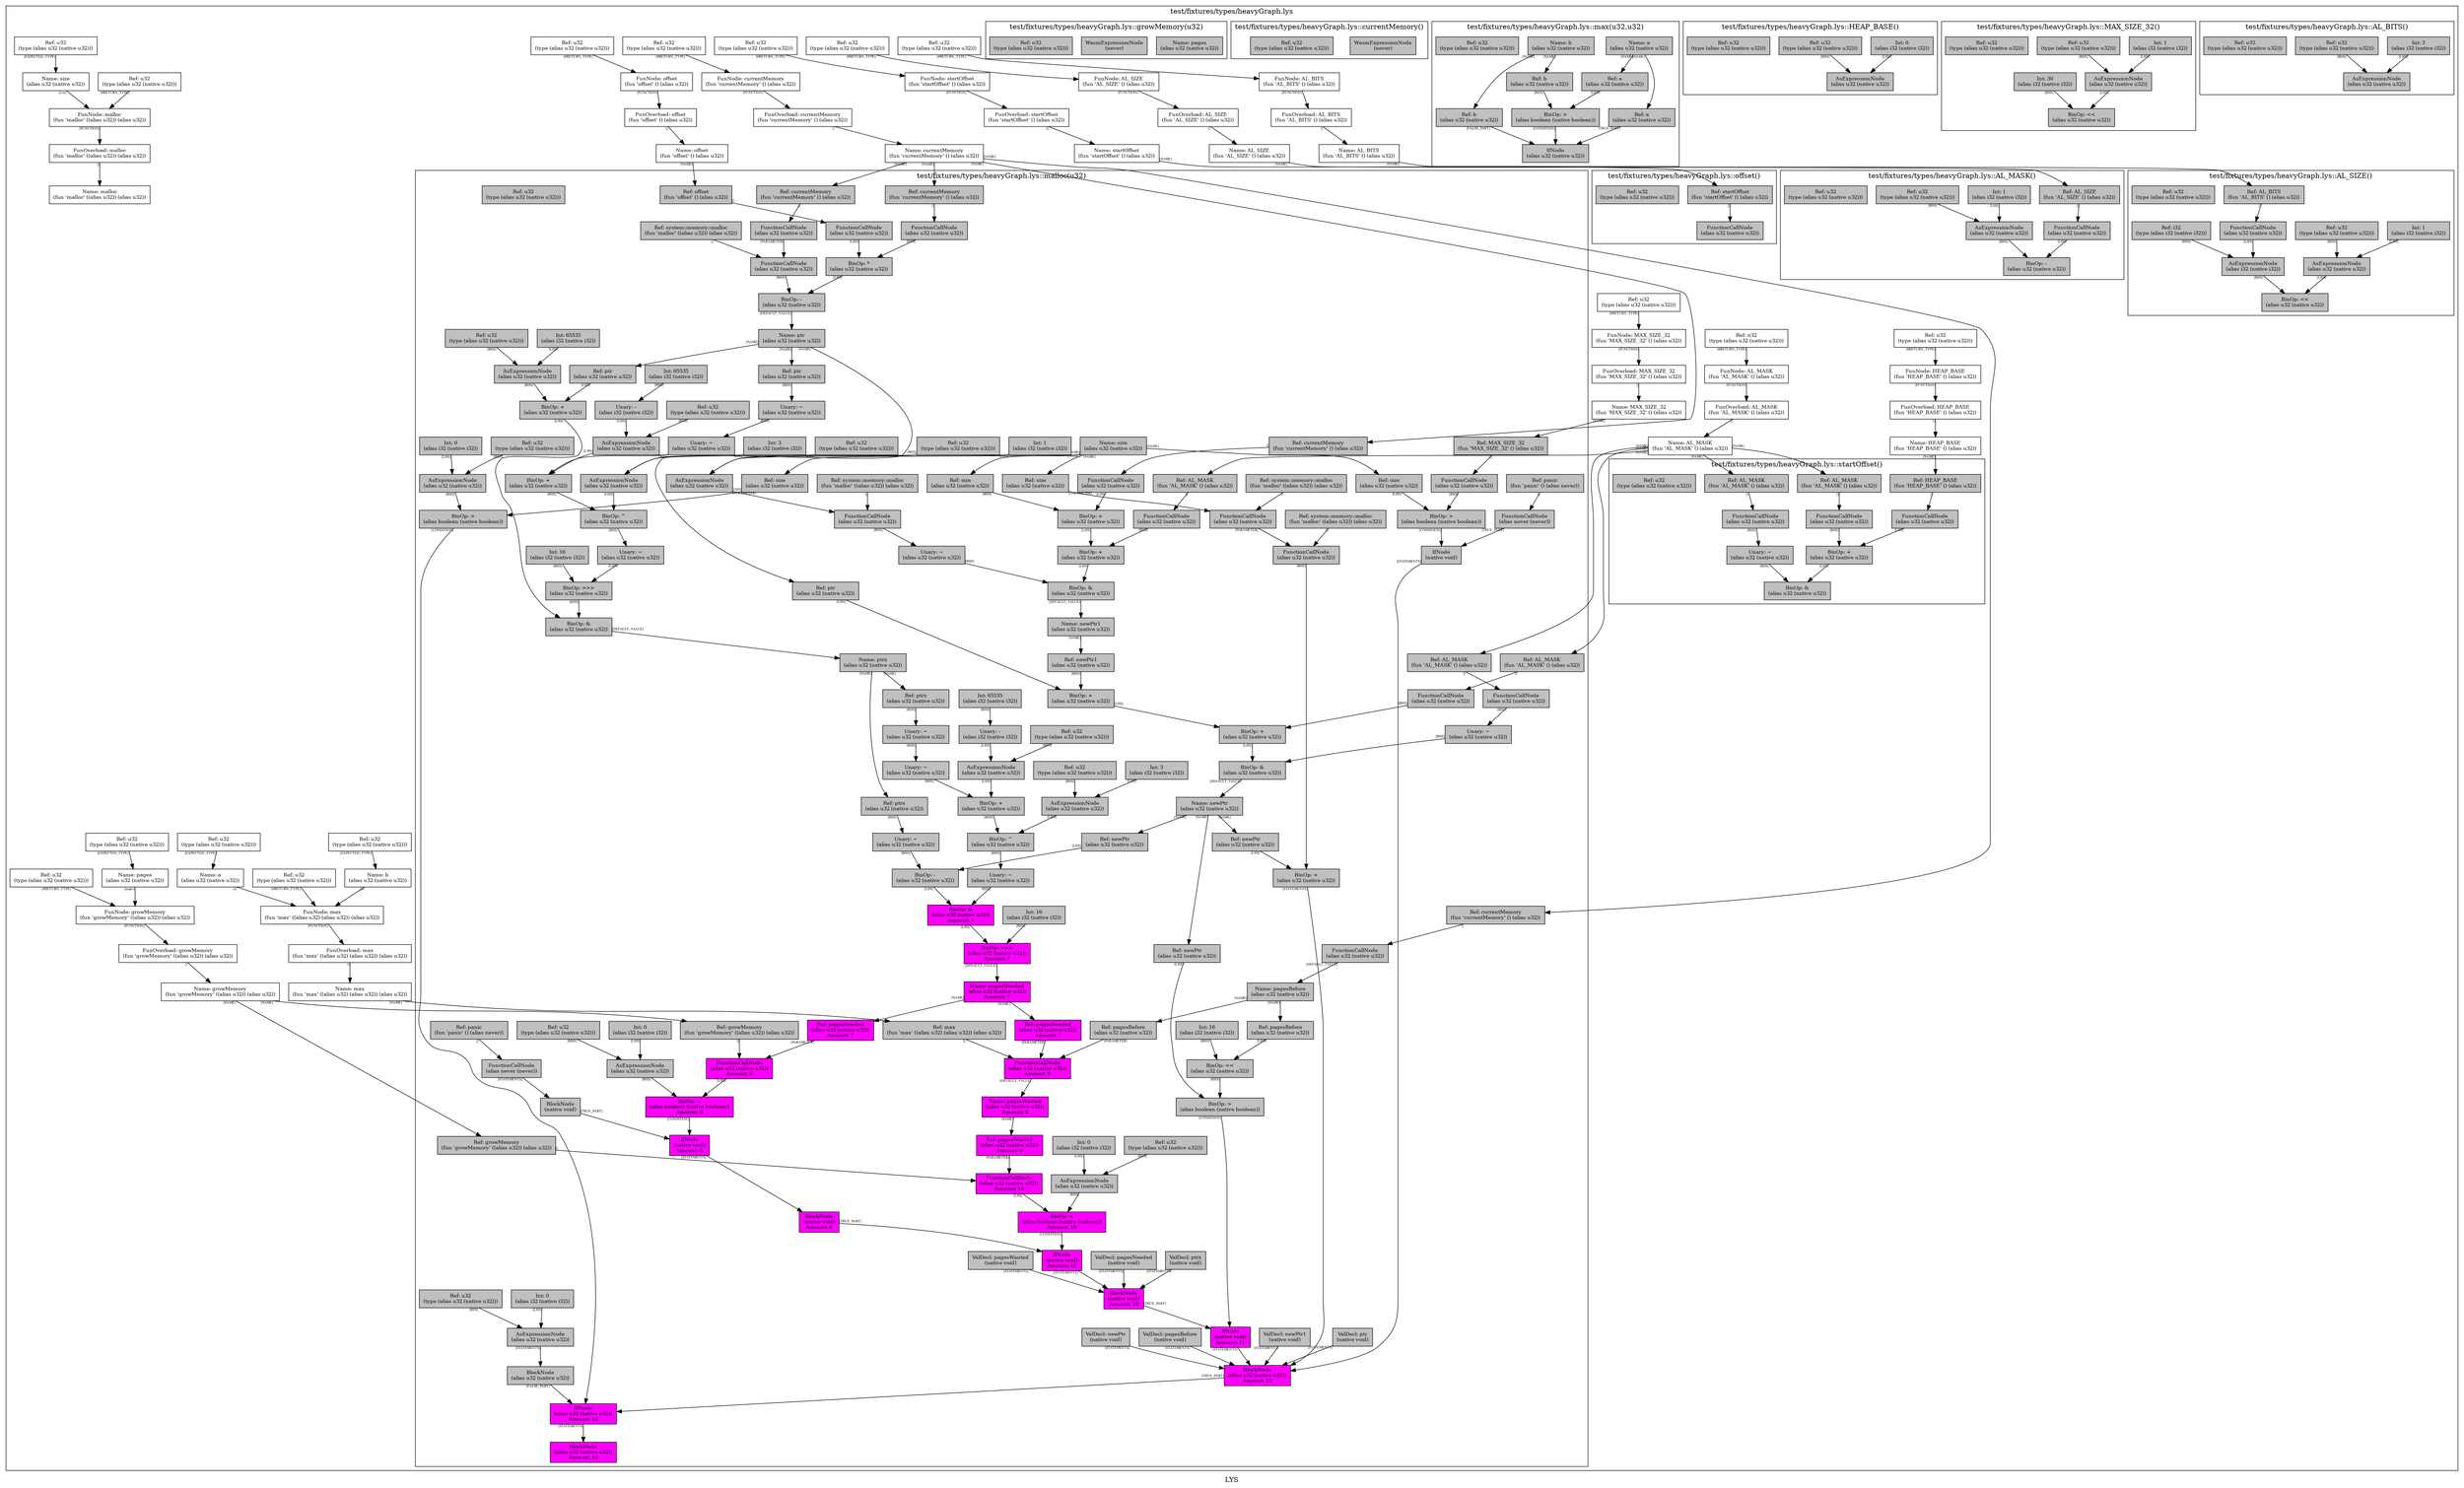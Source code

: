 digraph LYS {
  node [shape=box,fontsize=10];
  subgraph "cluster_test/fixtures/types/heavyGraph.lys" {
    1 [label="FunOverload: AL_BITS\n(fun 'AL_BITS' () (alias u32))", fillcolor=grey];
    2 [label="FunNode: AL_BITS\n(fun 'AL_BITS' () (alias u32))", fillcolor=grey];
    3 [label="Ref: u32\n(type (alias u32 (native u32)))", fillcolor=grey];
    4 [label="Name: AL_BITS\n(fun 'AL_BITS' () (alias u32))", fillcolor=grey];
    5 [label="FunOverload: AL_SIZE\n(fun 'AL_SIZE' () (alias u32))", fillcolor=grey];
    6 [label="FunNode: AL_SIZE\n(fun 'AL_SIZE' () (alias u32))", fillcolor=grey];
    7 [label="Ref: u32\n(type (alias u32 (native u32)))", fillcolor=grey];
    8 [label="Name: AL_SIZE\n(fun 'AL_SIZE' () (alias u32))", fillcolor=grey];
    9 [label="FunOverload: AL_MASK\n(fun 'AL_MASK' () (alias u32))", fillcolor=grey];
    10 [label="FunNode: AL_MASK\n(fun 'AL_MASK' () (alias u32))", fillcolor=grey];
    11 [label="Ref: u32\n(type (alias u32 (native u32)))", fillcolor=grey];
    12 [label="Name: AL_MASK\n(fun 'AL_MASK' () (alias u32))", fillcolor=grey];
    13 [label="FunOverload: MAX_SIZE_32\n(fun 'MAX_SIZE_32' () (alias u32))", fillcolor=grey];
    14 [label="FunNode: MAX_SIZE_32\n(fun 'MAX_SIZE_32' () (alias u32))", fillcolor=grey];
    15 [label="Ref: u32\n(type (alias u32 (native u32)))", fillcolor=grey];
    16 [label="Name: MAX_SIZE_32\n(fun 'MAX_SIZE_32' () (alias u32))", fillcolor=grey];
    17 [label="FunOverload: HEAP_BASE\n(fun 'HEAP_BASE' () (alias u32))", fillcolor=grey];
    18 [label="FunNode: HEAP_BASE\n(fun 'HEAP_BASE' () (alias u32))", fillcolor=grey];
    19 [label="Ref: u32\n(type (alias u32 (native u32)))", fillcolor=grey];
    20 [label="Name: HEAP_BASE\n(fun 'HEAP_BASE' () (alias u32))", fillcolor=grey];
    21 [label="FunOverload: startOffset\n(fun 'startOffset' () (alias u32))", fillcolor=grey];
    22 [label="FunNode: startOffset\n(fun 'startOffset' () (alias u32))", fillcolor=grey];
    23 [label="Ref: u32\n(type (alias u32 (native u32)))", fillcolor=grey];
    24 [label="Name: startOffset\n(fun 'startOffset' () (alias u32))", fillcolor=grey];
    25 [label="FunOverload: offset\n(fun 'offset' () (alias u32))", fillcolor=grey];
    26 [label="FunNode: offset\n(fun 'offset' () (alias u32))", fillcolor=grey];
    27 [label="Ref: u32\n(type (alias u32 (native u32)))", fillcolor=grey];
    28 [label="Name: offset\n(fun 'offset' () (alias u32))", fillcolor=grey];
    29 [label="FunOverload: max\n(fun 'max' ((alias u32) (alias u32)) (alias u32))", fillcolor=grey];
    30 [label="FunNode: max\n(fun 'max' ((alias u32) (alias u32)) (alias u32))", fillcolor=grey];
    31 [label="Ref: u32\n(type (alias u32 (native u32)))", fillcolor=grey];
    32 [label="Name: a\n(alias u32 (native u32))", fillcolor=grey];
    33 [label="Ref: u32\n(type (alias u32 (native u32)))", fillcolor=grey];
    34 [label="Name: b\n(alias u32 (native u32))", fillcolor=grey];
    35 [label="Ref: u32\n(type (alias u32 (native u32)))", fillcolor=grey];
    36 [label="Name: max\n(fun 'max' ((alias u32) (alias u32)) (alias u32))", fillcolor=grey];
    37 [label="FunOverload: currentMemory\n(fun 'currentMemory' () (alias u32))", fillcolor=grey];
    38 [label="FunNode: currentMemory\n(fun 'currentMemory' () (alias u32))", fillcolor=grey];
    39 [label="Ref: u32\n(type (alias u32 (native u32)))", fillcolor=grey];
    40 [label="Name: currentMemory\n(fun 'currentMemory' () (alias u32))", fillcolor=grey];
    41 [label="FunOverload: growMemory\n(fun 'growMemory' ((alias u32)) (alias u32))", fillcolor=grey];
    42 [label="FunNode: growMemory\n(fun 'growMemory' ((alias u32)) (alias u32))", fillcolor=grey];
    43 [label="Ref: u32\n(type (alias u32 (native u32)))", fillcolor=grey];
    44 [label="Name: pages\n(alias u32 (native u32))", fillcolor=grey];
    45 [label="Ref: u32\n(type (alias u32 (native u32)))", fillcolor=grey];
    46 [label="Name: growMemory\n(fun 'growMemory' ((alias u32)) (alias u32))", fillcolor=grey];
    47 [label="FunOverload: malloc\n(fun 'malloc' ((alias u32)) (alias u32))", fillcolor=grey];
    48 [label="FunNode: malloc\n(fun 'malloc' ((alias u32)) (alias u32))", fillcolor=grey];
    49 [label="Ref: u32\n(type (alias u32 (native u32)))", fillcolor=grey];
    50 [label="Name: size\n(alias u32 (native u32))", fillcolor=grey];
    51 [label="Ref: u32\n(type (alias u32 (native u32)))", fillcolor=grey];
    52 [label="Name: malloc\n(fun 'malloc' ((alias u32)) (alias u32))", fillcolor=grey];
    subgraph "cluster_test/fixtures/types/heavyGraph.lys_0" { rankdir=TB;
      node [style=filled, fillcolor=grey];
      53 [label="AsExpressionNode\n(alias u32 (native u32))", fillcolor=grey];
      54 [label="Int: 3\n(alias i32 (native i32))", fillcolor=grey];
      55 [label="Ref: u32\n(type (alias u32 (native u32)))", fillcolor=grey];
      56 [label="Ref: u32\n(type (alias u32 (native u32)))", fillcolor=grey];
      label="test/fixtures/types/heavyGraph.lys::AL_BITS()";
    }
    subgraph "cluster_test/fixtures/types/heavyGraph.lys_1" { rankdir=TB;
      node [style=filled, fillcolor=grey];
      57 [label="BinOp: <<\n(alias u32 (native u32))", fillcolor=grey];
      58 [label="AsExpressionNode\n(alias u32 (native u32))", fillcolor=grey];
      59 [label="Int: 1\n(alias i32 (native i32))", fillcolor=grey];
      60 [label="Ref: u32\n(type (alias u32 (native u32)))", fillcolor=grey];
      61 [label="AsExpressionNode\n(alias i32 (native i32))", fillcolor=grey];
      62 [label="FunctionCallNode\n(alias u32 (native u32))", fillcolor=grey];
      63 [label="Ref: AL_BITS\n(fun 'AL_BITS' () (alias u32))", fillcolor=grey];
      64 [label="Ref: i32\n(type (alias i32 (native i32)))", fillcolor=grey];
      65 [label="Ref: u32\n(type (alias u32 (native u32)))", fillcolor=grey];
      label="test/fixtures/types/heavyGraph.lys::AL_SIZE()";
    }
    subgraph "cluster_test/fixtures/types/heavyGraph.lys_2" { rankdir=TB;
      node [style=filled, fillcolor=grey];
      66 [label="BinOp: -\n(alias u32 (native u32))", fillcolor=grey];
      67 [label="FunctionCallNode\n(alias u32 (native u32))", fillcolor=grey];
      68 [label="Ref: AL_SIZE\n(fun 'AL_SIZE' () (alias u32))", fillcolor=grey];
      69 [label="AsExpressionNode\n(alias u32 (native u32))", fillcolor=grey];
      70 [label="Int: 1\n(alias i32 (native i32))", fillcolor=grey];
      71 [label="Ref: u32\n(type (alias u32 (native u32)))", fillcolor=grey];
      72 [label="Ref: u32\n(type (alias u32 (native u32)))", fillcolor=grey];
      label="test/fixtures/types/heavyGraph.lys::AL_MASK()";
    }
    subgraph "cluster_test/fixtures/types/heavyGraph.lys_3" { rankdir=TB;
      node [style=filled, fillcolor=grey];
      73 [label="BinOp: <<\n(alias u32 (native u32))", fillcolor=grey];
      74 [label="AsExpressionNode\n(alias u32 (native u32))", fillcolor=grey];
      75 [label="Int: 1\n(alias i32 (native i32))", fillcolor=grey];
      76 [label="Ref: u32\n(type (alias u32 (native u32)))", fillcolor=grey];
      77 [label="Int: 30\n(alias i32 (native i32))", fillcolor=grey];
      78 [label="Ref: u32\n(type (alias u32 (native u32)))", fillcolor=grey];
      label="test/fixtures/types/heavyGraph.lys::MAX_SIZE_32()";
    }
    subgraph "cluster_test/fixtures/types/heavyGraph.lys_4" { rankdir=TB;
      node [style=filled, fillcolor=grey];
      79 [label="AsExpressionNode\n(alias u32 (native u32))", fillcolor=grey];
      80 [label="Int: 0\n(alias i32 (native i32))", fillcolor=grey];
      81 [label="Ref: u32\n(type (alias u32 (native u32)))", fillcolor=grey];
      82 [label="Ref: u32\n(type (alias u32 (native u32)))", fillcolor=grey];
      label="test/fixtures/types/heavyGraph.lys::HEAP_BASE()";
    }
    subgraph "cluster_test/fixtures/types/heavyGraph.lys_5" { rankdir=TB;
      node [style=filled, fillcolor=grey];
      83 [label="BinOp: &\n(alias u32 (native u32))", fillcolor=grey];
      84 [label="BinOp: +\n(alias u32 (native u32))", fillcolor=grey];
      85 [label="FunctionCallNode\n(alias u32 (native u32))", fillcolor=grey];
      86 [label="Ref: HEAP_BASE\n(fun 'HEAP_BASE' () (alias u32))", fillcolor=grey];
      87 [label="FunctionCallNode\n(alias u32 (native u32))", fillcolor=grey];
      88 [label="Ref: AL_MASK\n(fun 'AL_MASK' () (alias u32))", fillcolor=grey];
      89 [label="Unary: ~\n(alias u32 (native u32))", fillcolor=grey];
      90 [label="FunctionCallNode\n(alias u32 (native u32))", fillcolor=grey];
      91 [label="Ref: AL_MASK\n(fun 'AL_MASK' () (alias u32))", fillcolor=grey];
      92 [label="Ref: u32\n(type (alias u32 (native u32)))", fillcolor=grey];
      label="test/fixtures/types/heavyGraph.lys::startOffset()";
    }
    subgraph "cluster_test/fixtures/types/heavyGraph.lys_6" { rankdir=TB;
      node [style=filled, fillcolor=grey];
      93 [label="FunctionCallNode\n(alias u32 (native u32))", fillcolor=grey];
      94 [label="Ref: startOffset\n(fun 'startOffset' () (alias u32))", fillcolor=grey];
      95 [label="Ref: u32\n(type (alias u32 (native u32)))", fillcolor=grey];
      label="test/fixtures/types/heavyGraph.lys::offset()";
    }
    subgraph "cluster_test/fixtures/types/heavyGraph.lys_7" { rankdir=TB;
      node [style=filled, fillcolor=grey];
      96 [label="Name: a\n(alias u32 (native u32))", fillcolor=grey];
      97 [label="Name: b\n(alias u32 (native u32))", fillcolor=grey];
      98 [label="IfNode\n(alias u32 (native u32))", fillcolor=grey];
      99 [label="Ref: a\n(alias u32 (native u32))", fillcolor=grey];
      100 [label="BinOp: >\n(alias boolean (native boolean))", fillcolor=grey];
      101 [label="Ref: a\n(alias u32 (native u32))", fillcolor=grey];
      102 [label="Ref: b\n(alias u32 (native u32))", fillcolor=grey];
      103 [label="Ref: b\n(alias u32 (native u32))", fillcolor=grey];
      104 [label="Ref: u32\n(type (alias u32 (native u32)))", fillcolor=grey];
      label="test/fixtures/types/heavyGraph.lys::max(u32,u32)";
    }
    subgraph "cluster_test/fixtures/types/heavyGraph.lys_8" { rankdir=TB;
      node [style=filled, fillcolor=grey];
      105 [label="WasmExpressionNode\n(never)", fillcolor=grey];
      106 [label="Ref: u32\n(type (alias u32 (native u32)))", fillcolor=grey];
      label="test/fixtures/types/heavyGraph.lys::currentMemory()";
    }
    subgraph "cluster_test/fixtures/types/heavyGraph.lys_9" { rankdir=TB;
      node [style=filled, fillcolor=grey];
      107 [label="Name: pages\n(alias u32 (native u32))", fillcolor=grey];
      108 [label="WasmExpressionNode\n(never)", fillcolor=grey];
      109 [label="Ref: u32\n(type (alias u32 (native u32)))", fillcolor=grey];
      label="test/fixtures/types/heavyGraph.lys::growMemory(u32)";
    }
    subgraph "cluster_test/fixtures/types/heavyGraph.lys_10" { rankdir=TB;
      node [style=filled, fillcolor=grey];
      110 [label="Name: size\n(alias u32 (native u32))", fillcolor=grey];
      111 [label="BlockNode\n(alias u32 (native u32))
Amount: 12", fillcolor=magenta];
      112 [label="IfNode\n(alias u32 (native u32))
Amount: 12", fillcolor=magenta];
      113 [label="BlockNode\n(alias u32 (native u32))
Amount: 12", fillcolor=magenta];
      114 [label="IfNode\n(native void)", fillcolor=grey];
      115 [label="FunctionCallNode\n(alias never (never))", fillcolor=grey];
      116 [label="Ref: panic\n(fun 'panic' () (alias never))", fillcolor=grey];
      117 [label="BinOp: >\n(alias boolean (native boolean))", fillcolor=grey];
      118 [label="Ref: size\n(alias u32 (native u32))", fillcolor=grey];
      119 [label="FunctionCallNode\n(alias u32 (native u32))", fillcolor=grey];
      120 [label="Ref: MAX_SIZE_32\n(fun 'MAX_SIZE_32' () (alias u32))", fillcolor=grey];
      121 [label="ValDecl: ptr\n(native void)", fillcolor=grey];
      122 [label="Name: ptr\n(alias u32 (native u32))", fillcolor=grey];
      123 [label="BinOp: -\n(alias u32 (native u32))", fillcolor=grey];
      124 [label="BinOp: *\n(alias u32 (native u32))", fillcolor=grey];
      125 [label="FunctionCallNode\n(alias u32 (native u32))", fillcolor=grey];
      126 [label="Ref: offset\n(fun 'offset' () (alias u32))", fillcolor=grey];
      127 [label="FunctionCallNode\n(alias u32 (native u32))", fillcolor=grey];
      128 [label="Ref: currentMemory\n(fun 'currentMemory' () (alias u32))", fillcolor=grey];
      129 [label="FunctionCallNode\n(alias u32 (native u32))", fillcolor=grey];
      130 [label="Ref: system::memory::malloc\n(fun 'malloc' ((alias u32)) (alias u32))", fillcolor=grey];
      131 [label="FunctionCallNode\n(alias u32 (native u32))", fillcolor=grey];
      132 [label="Ref: currentMemory\n(fun 'currentMemory' () (alias u32))", fillcolor=grey];
      133 [label="ValDecl: newPtr1\n(native void)", fillcolor=grey];
      134 [label="Name: newPtr1\n(alias u32 (native u32))", fillcolor=grey];
      135 [label="BinOp: &\n(alias u32 (native u32))", fillcolor=grey];
      136 [label="BinOp: +\n(alias u32 (native u32))", fillcolor=grey];
      137 [label="BinOp: +\n(alias u32 (native u32))", fillcolor=grey];
      138 [label="FunctionCallNode\n(alias u32 (native u32))", fillcolor=grey];
      139 [label="Ref: currentMemory\n(fun 'currentMemory' () (alias u32))", fillcolor=grey];
      140 [label="Ref: size\n(alias u32 (native u32))", fillcolor=grey];
      141 [label="FunctionCallNode\n(alias u32 (native u32))", fillcolor=grey];
      142 [label="Ref: AL_MASK\n(fun 'AL_MASK' () (alias u32))", fillcolor=grey];
      143 [label="Unary: ~\n(alias u32 (native u32))", fillcolor=grey];
      144 [label="FunctionCallNode\n(alias u32 (native u32))", fillcolor=grey];
      145 [label="Ref: system::memory::malloc\n(fun 'malloc' ((alias u32)) (alias u32))", fillcolor=grey];
      146 [label="AsExpressionNode\n(alias u32 (native u32))", fillcolor=grey];
      147 [label="Int: 1\n(alias i32 (native i32))", fillcolor=grey];
      148 [label="Ref: u32\n(type (alias u32 (native u32)))", fillcolor=grey];
      149 [label="ValDecl: newPtr\n(native void)", fillcolor=grey];
      150 [label="Name: newPtr\n(alias u32 (native u32))", fillcolor=grey];
      151 [label="BinOp: &\n(alias u32 (native u32))", fillcolor=grey];
      152 [label="BinOp: +\n(alias u32 (native u32))", fillcolor=grey];
      153 [label="BinOp: +\n(alias u32 (native u32))", fillcolor=grey];
      154 [label="Ref: ptr\n(alias u32 (native u32))", fillcolor=grey];
      155 [label="Ref: newPtr1\n(alias u32 (native u32))", fillcolor=grey];
      156 [label="FunctionCallNode\n(alias u32 (native u32))", fillcolor=grey];
      157 [label="Ref: AL_MASK\n(fun 'AL_MASK' () (alias u32))", fillcolor=grey];
      158 [label="Unary: ~\n(alias u32 (native u32))", fillcolor=grey];
      159 [label="FunctionCallNode\n(alias u32 (native u32))", fillcolor=grey];
      160 [label="Ref: AL_MASK\n(fun 'AL_MASK' () (alias u32))", fillcolor=grey];
      161 [label="ValDecl: pagesBefore\n(native void)", fillcolor=grey];
      162 [label="Name: pagesBefore\n(alias u32 (native u32))", fillcolor=grey];
      163 [label="FunctionCallNode\n(alias u32 (native u32))", fillcolor=grey];
      164 [label="Ref: currentMemory\n(fun 'currentMemory' () (alias u32))", fillcolor=grey];
      165 [label="IfNode\n(native void)
Amount: 11", fillcolor=magenta];
      166 [label="BlockNode\n(native void)
Amount: 10", fillcolor=magenta];
      167 [label="ValDecl: ptrx\n(native void)", fillcolor=grey];
      168 [label="Name: ptrx\n(alias u32 (native u32))", fillcolor=grey];
      169 [label="BinOp: &\n(alias u32 (native u32))", fillcolor=grey];
      170 [label="BinOp: +\n(alias u32 (native u32))", fillcolor=grey];
      171 [label="Ref: ptr\n(alias u32 (native u32))", fillcolor=grey];
      172 [label="AsExpressionNode\n(alias u32 (native u32))", fillcolor=grey];
      173 [label="Int: 65535\n(alias i32 (native i32))", fillcolor=grey];
      174 [label="Ref: u32\n(type (alias u32 (native u32)))", fillcolor=grey];
      175 [label="BinOp: >>>\n(alias u32 (native u32))", fillcolor=grey];
      176 [label="Unary: ~\n(alias u32 (native u32))", fillcolor=grey];
      177 [label="BinOp: ^\n(alias u32 (native u32))", fillcolor=grey];
      178 [label="AsExpressionNode\n(alias u32 (native u32))", fillcolor=grey];
      179 [label="Int: 3\n(alias i32 (native i32))", fillcolor=grey];
      180 [label="Ref: u32\n(type (alias u32 (native u32)))", fillcolor=grey];
      181 [label="BinOp: +\n(alias u32 (native u32))", fillcolor=grey];
      182 [label="AsExpressionNode\n(alias u32 (native u32))", fillcolor=grey];
      183 [label="Unary: -\n(alias i32 (native i32))", fillcolor=grey];
      184 [label="Int: 65535\n(alias i32 (native i32))", fillcolor=grey];
      185 [label="Ref: u32\n(type (alias u32 (native u32)))", fillcolor=grey];
      186 [label="Unary: ~\n(alias u32 (native u32))", fillcolor=grey];
      187 [label="Unary: ~\n(alias u32 (native u32))", fillcolor=grey];
      188 [label="Ref: ptr\n(alias u32 (native u32))", fillcolor=grey];
      189 [label="Int: 16\n(alias i32 (native i32))", fillcolor=grey];
      190 [label="ValDecl: pagesNeeded\n(native void)", fillcolor=grey];
      191 [label="Name: pagesNeeded\n(alias u32 (native u32))
Amount: 7", fillcolor=magenta];
      192 [label="BinOp: >>>\n(alias u32 (native u32))
Amount: 7", fillcolor=magenta];
      193 [label="BinOp: &\n(alias u32 (native u32))
Amount: 7", fillcolor=magenta];
      194 [label="BinOp: -\n(alias u32 (native u32))", fillcolor=grey];
      195 [label="Ref: newPtr\n(alias u32 (native u32))", fillcolor=grey];
      196 [label="Unary: ~\n(alias u32 (native u32))", fillcolor=grey];
      197 [label="Ref: ptrx\n(alias u32 (native u32))", fillcolor=grey];
      198 [label="Unary: ~\n(alias u32 (native u32))", fillcolor=grey];
      199 [label="BinOp: ^\n(alias u32 (native u32))", fillcolor=grey];
      200 [label="AsExpressionNode\n(alias u32 (native u32))", fillcolor=grey];
      201 [label="Int: 3\n(alias i32 (native i32))", fillcolor=grey];
      202 [label="Ref: u32\n(type (alias u32 (native u32)))", fillcolor=grey];
      203 [label="BinOp: +\n(alias u32 (native u32))", fillcolor=grey];
      204 [label="AsExpressionNode\n(alias u32 (native u32))", fillcolor=grey];
      205 [label="Unary: -\n(alias i32 (native i32))", fillcolor=grey];
      206 [label="Int: 65535\n(alias i32 (native i32))", fillcolor=grey];
      207 [label="Ref: u32\n(type (alias u32 (native u32)))", fillcolor=grey];
      208 [label="Unary: ~\n(alias u32 (native u32))", fillcolor=grey];
      209 [label="Unary: ~\n(alias u32 (native u32))", fillcolor=grey];
      210 [label="Ref: ptrx\n(alias u32 (native u32))", fillcolor=grey];
      211 [label="Int: 16\n(alias i32 (native i32))", fillcolor=grey];
      212 [label="ValDecl: pagesWanted\n(native void)", fillcolor=grey];
      213 [label="Name: pagesWanted\n(alias u32 (native u32))
Amount: 9", fillcolor=magenta];
      214 [label="FunctionCallNode\n(alias u32 (native u32))
Amount: 9", fillcolor=magenta];
      215 [label="Ref: max\n(fun 'max' ((alias u32) (alias u32)) (alias u32))", fillcolor=grey];
      216 [label="Ref: pagesBefore\n(alias u32 (native u32))", fillcolor=grey];
      217 [label="Ref: pagesNeeded\n(alias u32 (native u32))
Amount: 7", fillcolor=magenta];
      218 [label="IfNode\n(native void)
Amount: 10", fillcolor=magenta];
      219 [label="BlockNode\n(native void)
Amount: 8", fillcolor=magenta];
      220 [label="IfNode\n(native void)
Amount: 8", fillcolor=magenta];
      221 [label="BlockNode\n(native void)", fillcolor=grey];
      222 [label="FunctionCallNode\n(alias never (never))", fillcolor=grey];
      223 [label="Ref: panic\n(fun 'panic' () (alias never))", fillcolor=grey];
      224 [label="BinOp: <\n(alias boolean (native boolean))
Amount: 8", fillcolor=magenta];
      225 [label="FunctionCallNode\n(alias u32 (native u32))
Amount: 8", fillcolor=magenta];
      226 [label="Ref: growMemory\n(fun 'growMemory' ((alias u32)) (alias u32))", fillcolor=grey];
      227 [label="Ref: pagesNeeded\n(alias u32 (native u32))
Amount: 7", fillcolor=magenta];
      228 [label="AsExpressionNode\n(alias u32 (native u32))", fillcolor=grey];
      229 [label="Int: 0\n(alias i32 (native i32))", fillcolor=grey];
      230 [label="Ref: u32\n(type (alias u32 (native u32)))", fillcolor=grey];
      231 [label="BinOp: <\n(alias boolean (native boolean))
Amount: 10", fillcolor=magenta];
      232 [label="FunctionCallNode\n(alias u32 (native u32))
Amount: 10", fillcolor=magenta];
      233 [label="Ref: growMemory\n(fun 'growMemory' ((alias u32)) (alias u32))", fillcolor=grey];
      234 [label="Ref: pagesWanted\n(alias u32 (native u32))
Amount: 9", fillcolor=magenta];
      235 [label="AsExpressionNode\n(alias u32 (native u32))", fillcolor=grey];
      236 [label="Int: 0\n(alias i32 (native i32))", fillcolor=grey];
      237 [label="Ref: u32\n(type (alias u32 (native u32)))", fillcolor=grey];
      238 [label="BinOp: >\n(alias boolean (native boolean))", fillcolor=grey];
      239 [label="Ref: newPtr\n(alias u32 (native u32))", fillcolor=grey];
      240 [label="BinOp: <<\n(alias u32 (native u32))", fillcolor=grey];
      241 [label="Ref: pagesBefore\n(alias u32 (native u32))", fillcolor=grey];
      242 [label="Int: 16\n(alias i32 (native i32))", fillcolor=grey];
      243 [label="BinOp: +\n(alias u32 (native u32))", fillcolor=grey];
      244 [label="Ref: newPtr\n(alias u32 (native u32))", fillcolor=grey];
      245 [label="FunctionCallNode\n(alias u32 (native u32))", fillcolor=grey];
      246 [label="Ref: system::memory::malloc\n(fun 'malloc' ((alias u32)) (alias u32))", fillcolor=grey];
      247 [label="FunctionCallNode\n(alias u32 (native u32))", fillcolor=grey];
      248 [label="Ref: system::memory::malloc\n(fun 'malloc' ((alias u32)) (alias u32))", fillcolor=grey];
      249 [label="Ref: size\n(alias u32 (native u32))", fillcolor=grey];
      250 [label="BinOp: >\n(alias boolean (native boolean))", fillcolor=grey];
      251 [label="Ref: size\n(alias u32 (native u32))", fillcolor=grey];
      252 [label="AsExpressionNode\n(alias u32 (native u32))", fillcolor=grey];
      253 [label="Int: 0\n(alias i32 (native i32))", fillcolor=grey];
      254 [label="Ref: u32\n(type (alias u32 (native u32)))", fillcolor=grey];
      255 [label="BlockNode\n(alias u32 (native u32))", fillcolor=grey];
      256 [label="AsExpressionNode\n(alias u32 (native u32))", fillcolor=grey];
      257 [label="Int: 0\n(alias i32 (native i32))", fillcolor=grey];
      258 [label="Ref: u32\n(type (alias u32 (native u32)))", fillcolor=grey];
      259 [label="Ref: u32\n(type (alias u32 (native u32)))", fillcolor=grey];
      label="test/fixtures/types/heavyGraph.lys::malloc(u32)";
    }
    label="test/fixtures/types/heavyGraph.lys";
  }
  1 -> 4[taillabel="[]" fontsize=7 fontname="times" color="black" ];
  2 -> 1[taillabel="[FUNCTION]" fontsize=7 fontname="times" color="black" ];
  3 -> 2[taillabel="[#RETURN_TYPE]" fontsize=7 fontname="times" color="black" ];
  4 -> 63[taillabel="[NAME]" fontsize=7 fontname="times" color="black" ];
  5 -> 8[taillabel="[]" fontsize=7 fontname="times" color="black" ];
  6 -> 5[taillabel="[FUNCTION]" fontsize=7 fontname="times" color="black" ];
  7 -> 6[taillabel="[#RETURN_TYPE]" fontsize=7 fontname="times" color="black" ];
  8 -> 68[taillabel="[NAME]" fontsize=7 fontname="times" color="black" ];
  9 -> 12[taillabel="[]" fontsize=7 fontname="times" color="black" ];
  10 -> 9[taillabel="[FUNCTION]" fontsize=7 fontname="times" color="black" ];
  11 -> 10[taillabel="[#RETURN_TYPE]" fontsize=7 fontname="times" color="black" ];
  12 -> 88[taillabel="[NAME]" fontsize=7 fontname="times" color="black" ];
  12 -> 91[taillabel="[NAME]" fontsize=7 fontname="times" color="black" ];
  12 -> 142[taillabel="[NAME]" fontsize=7 fontname="times" color="black" ];
  12 -> 157[taillabel="[NAME]" fontsize=7 fontname="times" color="black" ];
  12 -> 160[taillabel="[NAME]" fontsize=7 fontname="times" color="black" ];
  13 -> 16[taillabel="[]" fontsize=7 fontname="times" color="black" ];
  14 -> 13[taillabel="[FUNCTION]" fontsize=7 fontname="times" color="black" ];
  15 -> 14[taillabel="[#RETURN_TYPE]" fontsize=7 fontname="times" color="black" ];
  16 -> 120[taillabel="[NAME]" fontsize=7 fontname="times" color="black" ];
  17 -> 20[taillabel="[]" fontsize=7 fontname="times" color="black" ];
  18 -> 17[taillabel="[FUNCTION]" fontsize=7 fontname="times" color="black" ];
  19 -> 18[taillabel="[#RETURN_TYPE]" fontsize=7 fontname="times" color="black" ];
  20 -> 86[taillabel="[NAME]" fontsize=7 fontname="times" color="black" ];
  21 -> 24[taillabel="[]" fontsize=7 fontname="times" color="black" ];
  22 -> 21[taillabel="[FUNCTION]" fontsize=7 fontname="times" color="black" ];
  23 -> 22[taillabel="[#RETURN_TYPE]" fontsize=7 fontname="times" color="black" ];
  24 -> 94[taillabel="[NAME]" fontsize=7 fontname="times" color="black" ];
  25 -> 28[taillabel="[]" fontsize=7 fontname="times" color="black" ];
  26 -> 25[taillabel="[FUNCTION]" fontsize=7 fontname="times" color="black" ];
  27 -> 26[taillabel="[#RETURN_TYPE]" fontsize=7 fontname="times" color="black" ];
  28 -> 126[taillabel="[NAME]" fontsize=7 fontname="times" color="black" ];
  29 -> 36[taillabel="[]" fontsize=7 fontname="times" color="black" ];
  30 -> 29[taillabel="[FUNCTION]" fontsize=7 fontname="times" color="black" ];
  31 -> 32[taillabel="[EXPECTED_TYPE]" fontsize=7 fontname="times" color="black" ];
  32 -> 30[taillabel="[a]" fontsize=7 fontname="times" color="black" ];
  33 -> 34[taillabel="[EXPECTED_TYPE]" fontsize=7 fontname="times" color="black" ];
  34 -> 30[taillabel="[b]" fontsize=7 fontname="times" color="black" ];
  35 -> 30[taillabel="[#RETURN_TYPE]" fontsize=7 fontname="times" color="black" ];
  36 -> 215[taillabel="[NAME]" fontsize=7 fontname="times" color="black" ];
  37 -> 40[taillabel="[]" fontsize=7 fontname="times" color="black" ];
  38 -> 37[taillabel="[FUNCTION]" fontsize=7 fontname="times" color="black" ];
  39 -> 38[taillabel="[#RETURN_TYPE]" fontsize=7 fontname="times" color="black" ];
  40 -> 128[taillabel="[NAME]" fontsize=7 fontname="times" color="black" ];
  40 -> 132[taillabel="[NAME]" fontsize=7 fontname="times" color="black" ];
  40 -> 139[taillabel="[NAME]" fontsize=7 fontname="times" color="black" ];
  40 -> 164[taillabel="[NAME]" fontsize=7 fontname="times" color="black" ];
  41 -> 46[taillabel="[]" fontsize=7 fontname="times" color="black" ];
  42 -> 41[taillabel="[FUNCTION]" fontsize=7 fontname="times" color="black" ];
  43 -> 44[taillabel="[EXPECTED_TYPE]" fontsize=7 fontname="times" color="black" ];
  44 -> 42[taillabel="[pages]" fontsize=7 fontname="times" color="black" ];
  45 -> 42[taillabel="[#RETURN_TYPE]" fontsize=7 fontname="times" color="black" ];
  46 -> 226[taillabel="[NAME]" fontsize=7 fontname="times" color="black" ];
  46 -> 233[taillabel="[NAME]" fontsize=7 fontname="times" color="black" ];
  47 -> 52[taillabel="[]" fontsize=7 fontname="times" color="black" ];
  48 -> 47[taillabel="[FUNCTION]" fontsize=7 fontname="times" color="black" ];
  49 -> 50[taillabel="[EXPECTED_TYPE]" fontsize=7 fontname="times" color="black" ];
  50 -> 48[taillabel="[size]" fontsize=7 fontname="times" color="black" ];
  51 -> 48[taillabel="[#RETURN_TYPE]" fontsize=7 fontname="times" color="black" ];
  54 -> 53[taillabel="[LHS]" fontsize=7 fontname="times" color="black" ];
  55 -> 53[taillabel="[RHS]" fontsize=7 fontname="times" color="black" ];
  58 -> 57[taillabel="[LHS]" fontsize=7 fontname="times" color="black" ];
  59 -> 58[taillabel="[LHS]" fontsize=7 fontname="times" color="black" ];
  60 -> 58[taillabel="[RHS]" fontsize=7 fontname="times" color="black" ];
  61 -> 57[taillabel="[RHS]" fontsize=7 fontname="times" color="black" ];
  62 -> 61[taillabel="[LHS]" fontsize=7 fontname="times" color="black" ];
  63 -> 62[taillabel="[]" fontsize=7 fontname="times" color="black" ];
  64 -> 61[taillabel="[RHS]" fontsize=7 fontname="times" color="black" ];
  67 -> 66[taillabel="[LHS]" fontsize=7 fontname="times" color="black" ];
  68 -> 67[taillabel="[]" fontsize=7 fontname="times" color="black" ];
  69 -> 66[taillabel="[RHS]" fontsize=7 fontname="times" color="black" ];
  70 -> 69[taillabel="[LHS]" fontsize=7 fontname="times" color="black" ];
  71 -> 69[taillabel="[RHS]" fontsize=7 fontname="times" color="black" ];
  74 -> 73[taillabel="[LHS]" fontsize=7 fontname="times" color="black" ];
  75 -> 74[taillabel="[LHS]" fontsize=7 fontname="times" color="black" ];
  76 -> 74[taillabel="[RHS]" fontsize=7 fontname="times" color="black" ];
  77 -> 73[taillabel="[RHS]" fontsize=7 fontname="times" color="black" ];
  80 -> 79[taillabel="[LHS]" fontsize=7 fontname="times" color="black" ];
  81 -> 79[taillabel="[RHS]" fontsize=7 fontname="times" color="black" ];
  84 -> 83[taillabel="[LHS]" fontsize=7 fontname="times" color="black" ];
  85 -> 84[taillabel="[LHS]" fontsize=7 fontname="times" color="black" ];
  86 -> 85[taillabel="[]" fontsize=7 fontname="times" color="black" ];
  87 -> 84[taillabel="[RHS]" fontsize=7 fontname="times" color="black" ];
  88 -> 87[taillabel="[]" fontsize=7 fontname="times" color="black" ];
  89 -> 83[taillabel="[RHS]" fontsize=7 fontname="times" color="black" ];
  90 -> 89[taillabel="[RHS]" fontsize=7 fontname="times" color="black" ];
  91 -> 90[taillabel="[]" fontsize=7 fontname="times" color="black" ];
  94 -> 93[taillabel="[]" fontsize=7 fontname="times" color="black" ];
  96 -> 99[taillabel="[NAME]" fontsize=7 fontname="times" color="black" ];
  96 -> 101[taillabel="[NAME]" fontsize=7 fontname="times" color="black" ];
  97 -> 102[taillabel="[NAME]" fontsize=7 fontname="times" color="black" ];
  97 -> 103[taillabel="[NAME]" fontsize=7 fontname="times" color="black" ];
  99 -> 98[taillabel="[TRUE_PART]" fontsize=7 fontname="times" color="black" ];
  100 -> 98[taillabel="[CONDITION]" fontsize=7 fontname="times" color="black" ];
  101 -> 100[taillabel="[LHS]" fontsize=7 fontname="times" color="black" ];
  102 -> 100[taillabel="[RHS]" fontsize=7 fontname="times" color="black" ];
  103 -> 98[taillabel="[FALSE_PART]" fontsize=7 fontname="times" color="black" ];
  110 -> 118[taillabel="[NAME]" fontsize=7 fontname="times" color="black" ];
  110 -> 140[taillabel="[NAME]" fontsize=7 fontname="times" color="black" ];
  110 -> 249[taillabel="[NAME]" fontsize=7 fontname="times" color="black" ];
  110 -> 251[taillabel="[NAME]" fontsize=7 fontname="times" color="black" ];
  112 -> 111[taillabel="[STATEMENTS]" fontsize=7 fontname="times" color="black" ];
  113 -> 112[taillabel="[TRUE_PART]" fontsize=7 fontname="times" color="black" ];
  114 -> 113[taillabel="[STATEMENTS]" fontsize=7 fontname="times" color="black" ];
  115 -> 114[taillabel="[TRUE_PART]" fontsize=7 fontname="times" color="black" ];
  116 -> 115[taillabel="[]" fontsize=7 fontname="times" color="black" ];
  117 -> 114[taillabel="[CONDITION]" fontsize=7 fontname="times" color="black" ];
  118 -> 117[taillabel="[LHS]" fontsize=7 fontname="times" color="black" ];
  119 -> 117[taillabel="[RHS]" fontsize=7 fontname="times" color="black" ];
  120 -> 119[taillabel="[]" fontsize=7 fontname="times" color="black" ];
  121 -> 113[taillabel="[STATEMENTS]" fontsize=7 fontname="times" color="black" ];
  122 -> 154[taillabel="[NAME]" fontsize=7 fontname="times" color="black" ];
  122 -> 171[taillabel="[NAME]" fontsize=7 fontname="times" color="black" ];
  122 -> 188[taillabel="[NAME]" fontsize=7 fontname="times" color="black" ];
  123 -> 122[taillabel="[DEFAULT_VALUE]" fontsize=7 fontname="times" color="black" ];
  124 -> 123[taillabel="[LHS]" fontsize=7 fontname="times" color="black" ];
  125 -> 124[taillabel="[LHS]" fontsize=7 fontname="times" color="black" ];
  126 -> 125[taillabel="[]" fontsize=7 fontname="times" color="black" ];
  127 -> 124[taillabel="[RHS]" fontsize=7 fontname="times" color="black" ];
  128 -> 127[taillabel="[]" fontsize=7 fontname="times" color="black" ];
  129 -> 123[taillabel="[RHS]" fontsize=7 fontname="times" color="black" ];
  130 -> 129[taillabel="[]" fontsize=7 fontname="times" color="black" ];
  131 -> 129[taillabel="[PARAMETER]" fontsize=7 fontname="times" color="black" ];
  132 -> 131[taillabel="[]" fontsize=7 fontname="times" color="black" ];
  133 -> 113[taillabel="[STATEMENTS]" fontsize=7 fontname="times" color="black" ];
  134 -> 155[taillabel="[NAME]" fontsize=7 fontname="times" color="black" ];
  135 -> 134[taillabel="[DEFAULT_VALUE]" fontsize=7 fontname="times" color="black" ];
  136 -> 135[taillabel="[LHS]" fontsize=7 fontname="times" color="black" ];
  137 -> 136[taillabel="[LHS]" fontsize=7 fontname="times" color="black" ];
  138 -> 137[taillabel="[LHS]" fontsize=7 fontname="times" color="black" ];
  139 -> 138[taillabel="[]" fontsize=7 fontname="times" color="black" ];
  140 -> 137[taillabel="[RHS]" fontsize=7 fontname="times" color="black" ];
  141 -> 136[taillabel="[RHS]" fontsize=7 fontname="times" color="black" ];
  142 -> 141[taillabel="[]" fontsize=7 fontname="times" color="black" ];
  143 -> 135[taillabel="[RHS]" fontsize=7 fontname="times" color="black" ];
  144 -> 143[taillabel="[RHS]" fontsize=7 fontname="times" color="black" ];
  145 -> 144[taillabel="[]" fontsize=7 fontname="times" color="black" ];
  146 -> 144[taillabel="[PARAMETER]" fontsize=7 fontname="times" color="black" ];
  147 -> 146[taillabel="[LHS]" fontsize=7 fontname="times" color="black" ];
  148 -> 146[taillabel="[RHS]" fontsize=7 fontname="times" color="black" ];
  149 -> 113[taillabel="[STATEMENTS]" fontsize=7 fontname="times" color="black" ];
  150 -> 195[taillabel="[NAME]" fontsize=7 fontname="times" color="black" ];
  150 -> 239[taillabel="[NAME]" fontsize=7 fontname="times" color="black" ];
  150 -> 244[taillabel="[NAME]" fontsize=7 fontname="times" color="black" ];
  151 -> 150[taillabel="[DEFAULT_VALUE]" fontsize=7 fontname="times" color="black" ];
  152 -> 151[taillabel="[LHS]" fontsize=7 fontname="times" color="black" ];
  153 -> 152[taillabel="[LHS]" fontsize=7 fontname="times" color="black" ];
  154 -> 153[taillabel="[LHS]" fontsize=7 fontname="times" color="black" ];
  155 -> 153[taillabel="[RHS]" fontsize=7 fontname="times" color="black" ];
  156 -> 152[taillabel="[RHS]" fontsize=7 fontname="times" color="black" ];
  157 -> 156[taillabel="[]" fontsize=7 fontname="times" color="black" ];
  158 -> 151[taillabel="[RHS]" fontsize=7 fontname="times" color="black" ];
  159 -> 158[taillabel="[RHS]" fontsize=7 fontname="times" color="black" ];
  160 -> 159[taillabel="[]" fontsize=7 fontname="times" color="black" ];
  161 -> 113[taillabel="[STATEMENTS]" fontsize=7 fontname="times" color="black" ];
  162 -> 216[taillabel="[NAME]" fontsize=7 fontname="times" color="black" ];
  162 -> 241[taillabel="[NAME]" fontsize=7 fontname="times" color="black" ];
  163 -> 162[taillabel="[DEFAULT_VALUE]" fontsize=7 fontname="times" color="black" ];
  164 -> 163[taillabel="[]" fontsize=7 fontname="times" color="black" ];
  165 -> 113[taillabel="[STATEMENTS]" fontsize=7 fontname="times" color="black" ];
  166 -> 165[taillabel="[TRUE_PART]" fontsize=7 fontname="times" color="black" ];
  167 -> 166[taillabel="[STATEMENTS]" fontsize=7 fontname="times" color="black" ];
  168 -> 197[taillabel="[NAME]" fontsize=7 fontname="times" color="black" ];
  168 -> 210[taillabel="[NAME]" fontsize=7 fontname="times" color="black" ];
  169 -> 168[taillabel="[DEFAULT_VALUE]" fontsize=7 fontname="times" color="black" ];
  170 -> 169[taillabel="[LHS]" fontsize=7 fontname="times" color="black" ];
  171 -> 170[taillabel="[LHS]" fontsize=7 fontname="times" color="black" ];
  172 -> 170[taillabel="[RHS]" fontsize=7 fontname="times" color="black" ];
  173 -> 172[taillabel="[LHS]" fontsize=7 fontname="times" color="black" ];
  174 -> 172[taillabel="[RHS]" fontsize=7 fontname="times" color="black" ];
  175 -> 169[taillabel="[RHS]" fontsize=7 fontname="times" color="black" ];
  176 -> 175[taillabel="[LHS]" fontsize=7 fontname="times" color="black" ];
  177 -> 176[taillabel="[RHS]" fontsize=7 fontname="times" color="black" ];
  178 -> 177[taillabel="[LHS]" fontsize=7 fontname="times" color="black" ];
  179 -> 178[taillabel="[LHS]" fontsize=7 fontname="times" color="black" ];
  180 -> 178[taillabel="[RHS]" fontsize=7 fontname="times" color="black" ];
  181 -> 177[taillabel="[RHS]" fontsize=7 fontname="times" color="black" ];
  182 -> 181[taillabel="[LHS]" fontsize=7 fontname="times" color="black" ];
  183 -> 182[taillabel="[LHS]" fontsize=7 fontname="times" color="black" ];
  184 -> 183[taillabel="[RHS]" fontsize=7 fontname="times" color="black" ];
  185 -> 182[taillabel="[RHS]" fontsize=7 fontname="times" color="black" ];
  186 -> 181[taillabel="[RHS]" fontsize=7 fontname="times" color="black" ];
  187 -> 186[taillabel="[RHS]" fontsize=7 fontname="times" color="black" ];
  188 -> 187[taillabel="[RHS]" fontsize=7 fontname="times" color="black" ];
  189 -> 175[taillabel="[RHS]" fontsize=7 fontname="times" color="black" ];
  190 -> 166[taillabel="[STATEMENTS]" fontsize=7 fontname="times" color="black" ];
  191 -> 217[taillabel="[NAME]" fontsize=7 fontname="times" color="black" ];
  191 -> 227[taillabel="[NAME]" fontsize=7 fontname="times" color="black" ];
  192 -> 191[taillabel="[DEFAULT_VALUE]" fontsize=7 fontname="times" color="black" ];
  193 -> 192[taillabel="[LHS]" fontsize=7 fontname="times" color="black" ];
  194 -> 193[taillabel="[LHS]" fontsize=7 fontname="times" color="black" ];
  195 -> 194[taillabel="[LHS]" fontsize=7 fontname="times" color="black" ];
  196 -> 194[taillabel="[RHS]" fontsize=7 fontname="times" color="black" ];
  197 -> 196[taillabel="[RHS]" fontsize=7 fontname="times" color="black" ];
  198 -> 193[taillabel="[RHS]" fontsize=7 fontname="times" color="black" ];
  199 -> 198[taillabel="[RHS]" fontsize=7 fontname="times" color="black" ];
  200 -> 199[taillabel="[LHS]" fontsize=7 fontname="times" color="black" ];
  201 -> 200[taillabel="[LHS]" fontsize=7 fontname="times" color="black" ];
  202 -> 200[taillabel="[RHS]" fontsize=7 fontname="times" color="black" ];
  203 -> 199[taillabel="[RHS]" fontsize=7 fontname="times" color="black" ];
  204 -> 203[taillabel="[LHS]" fontsize=7 fontname="times" color="black" ];
  205 -> 204[taillabel="[LHS]" fontsize=7 fontname="times" color="black" ];
  206 -> 205[taillabel="[RHS]" fontsize=7 fontname="times" color="black" ];
  207 -> 204[taillabel="[RHS]" fontsize=7 fontname="times" color="black" ];
  208 -> 203[taillabel="[RHS]" fontsize=7 fontname="times" color="black" ];
  209 -> 208[taillabel="[RHS]" fontsize=7 fontname="times" color="black" ];
  210 -> 209[taillabel="[RHS]" fontsize=7 fontname="times" color="black" ];
  211 -> 192[taillabel="[RHS]" fontsize=7 fontname="times" color="black" ];
  212 -> 166[taillabel="[STATEMENTS]" fontsize=7 fontname="times" color="black" ];
  213 -> 234[taillabel="[NAME]" fontsize=7 fontname="times" color="black" ];
  214 -> 213[taillabel="[DEFAULT_VALUE]" fontsize=7 fontname="times" color="black" ];
  215 -> 214[taillabel="[]" fontsize=7 fontname="times" color="black" ];
  216 -> 214[taillabel="[PARAMETER]" fontsize=7 fontname="times" color="black" ];
  217 -> 214[taillabel="[PARAMETER]" fontsize=7 fontname="times" color="black" ];
  218 -> 166[taillabel="[STATEMENTS]" fontsize=7 fontname="times" color="black" ];
  219 -> 218[taillabel="[TRUE_PART]" fontsize=7 fontname="times" color="black" ];
  220 -> 219[taillabel="[STATEMENTS]" fontsize=7 fontname="times" color="black" ];
  221 -> 220[taillabel="[TRUE_PART]" fontsize=7 fontname="times" color="black" ];
  222 -> 221[taillabel="[STATEMENTS]" fontsize=7 fontname="times" color="black" ];
  223 -> 222[taillabel="[]" fontsize=7 fontname="times" color="black" ];
  224 -> 220[taillabel="[CONDITION]" fontsize=7 fontname="times" color="black" ];
  225 -> 224[taillabel="[LHS]" fontsize=7 fontname="times" color="black" ];
  226 -> 225[taillabel="[]" fontsize=7 fontname="times" color="black" ];
  227 -> 225[taillabel="[PARAMETER]" fontsize=7 fontname="times" color="black" ];
  228 -> 224[taillabel="[RHS]" fontsize=7 fontname="times" color="black" ];
  229 -> 228[taillabel="[LHS]" fontsize=7 fontname="times" color="black" ];
  230 -> 228[taillabel="[RHS]" fontsize=7 fontname="times" color="black" ];
  231 -> 218[taillabel="[CONDITION]" fontsize=7 fontname="times" color="black" ];
  232 -> 231[taillabel="[LHS]" fontsize=7 fontname="times" color="black" ];
  233 -> 232[taillabel="[]" fontsize=7 fontname="times" color="black" ];
  234 -> 232[taillabel="[PARAMETER]" fontsize=7 fontname="times" color="black" ];
  235 -> 231[taillabel="[RHS]" fontsize=7 fontname="times" color="black" ];
  236 -> 235[taillabel="[LHS]" fontsize=7 fontname="times" color="black" ];
  237 -> 235[taillabel="[RHS]" fontsize=7 fontname="times" color="black" ];
  238 -> 165[taillabel="[CONDITION]" fontsize=7 fontname="times" color="black" ];
  239 -> 238[taillabel="[LHS]" fontsize=7 fontname="times" color="black" ];
  240 -> 238[taillabel="[RHS]" fontsize=7 fontname="times" color="black" ];
  241 -> 240[taillabel="[LHS]" fontsize=7 fontname="times" color="black" ];
  242 -> 240[taillabel="[RHS]" fontsize=7 fontname="times" color="black" ];
  243 -> 113[taillabel="[STATEMENTS]" fontsize=7 fontname="times" color="black" ];
  244 -> 243[taillabel="[LHS]" fontsize=7 fontname="times" color="black" ];
  245 -> 243[taillabel="[RHS]" fontsize=7 fontname="times" color="black" ];
  246 -> 245[taillabel="[]" fontsize=7 fontname="times" color="black" ];
  247 -> 245[taillabel="[PARAMETER]" fontsize=7 fontname="times" color="black" ];
  248 -> 247[taillabel="[]" fontsize=7 fontname="times" color="black" ];
  249 -> 247[taillabel="[PARAMETER]" fontsize=7 fontname="times" color="black" ];
  250 -> 112[taillabel="[CONDITION]" fontsize=7 fontname="times" color="black" ];
  251 -> 250[taillabel="[LHS]" fontsize=7 fontname="times" color="black" ];
  252 -> 250[taillabel="[RHS]" fontsize=7 fontname="times" color="black" ];
  253 -> 252[taillabel="[LHS]" fontsize=7 fontname="times" color="black" ];
  254 -> 252[taillabel="[RHS]" fontsize=7 fontname="times" color="black" ];
  255 -> 112[taillabel="[FALSE_PART]" fontsize=7 fontname="times" color="black" ];
  256 -> 255[taillabel="[STATEMENTS]" fontsize=7 fontname="times" color="black" ];
  257 -> 256[taillabel="[LHS]" fontsize=7 fontname="times" color="black" ];
  258 -> 256[taillabel="[RHS]" fontsize=7 fontname="times" color="black" ];
  label="LYS";
}
